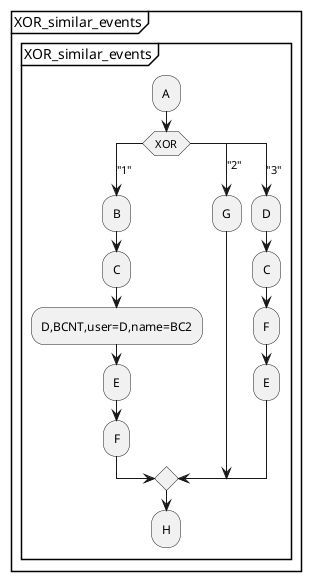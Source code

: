 @startuml
    partition "XOR_similar_events" {
        group "XOR_similar_events"
            :A;
            switch (XOR)
                case ("1")
                    :B;
                    :C;
                    :D,BCNT,user=D,name=BC2;
                    :E;
                    :F;
                case ("2")
                    :G;
                case ("3")
                    :D;
                    :C;
                    :F;
                    :E;
            endswitch
            :H;
        end group
    }
@enduml